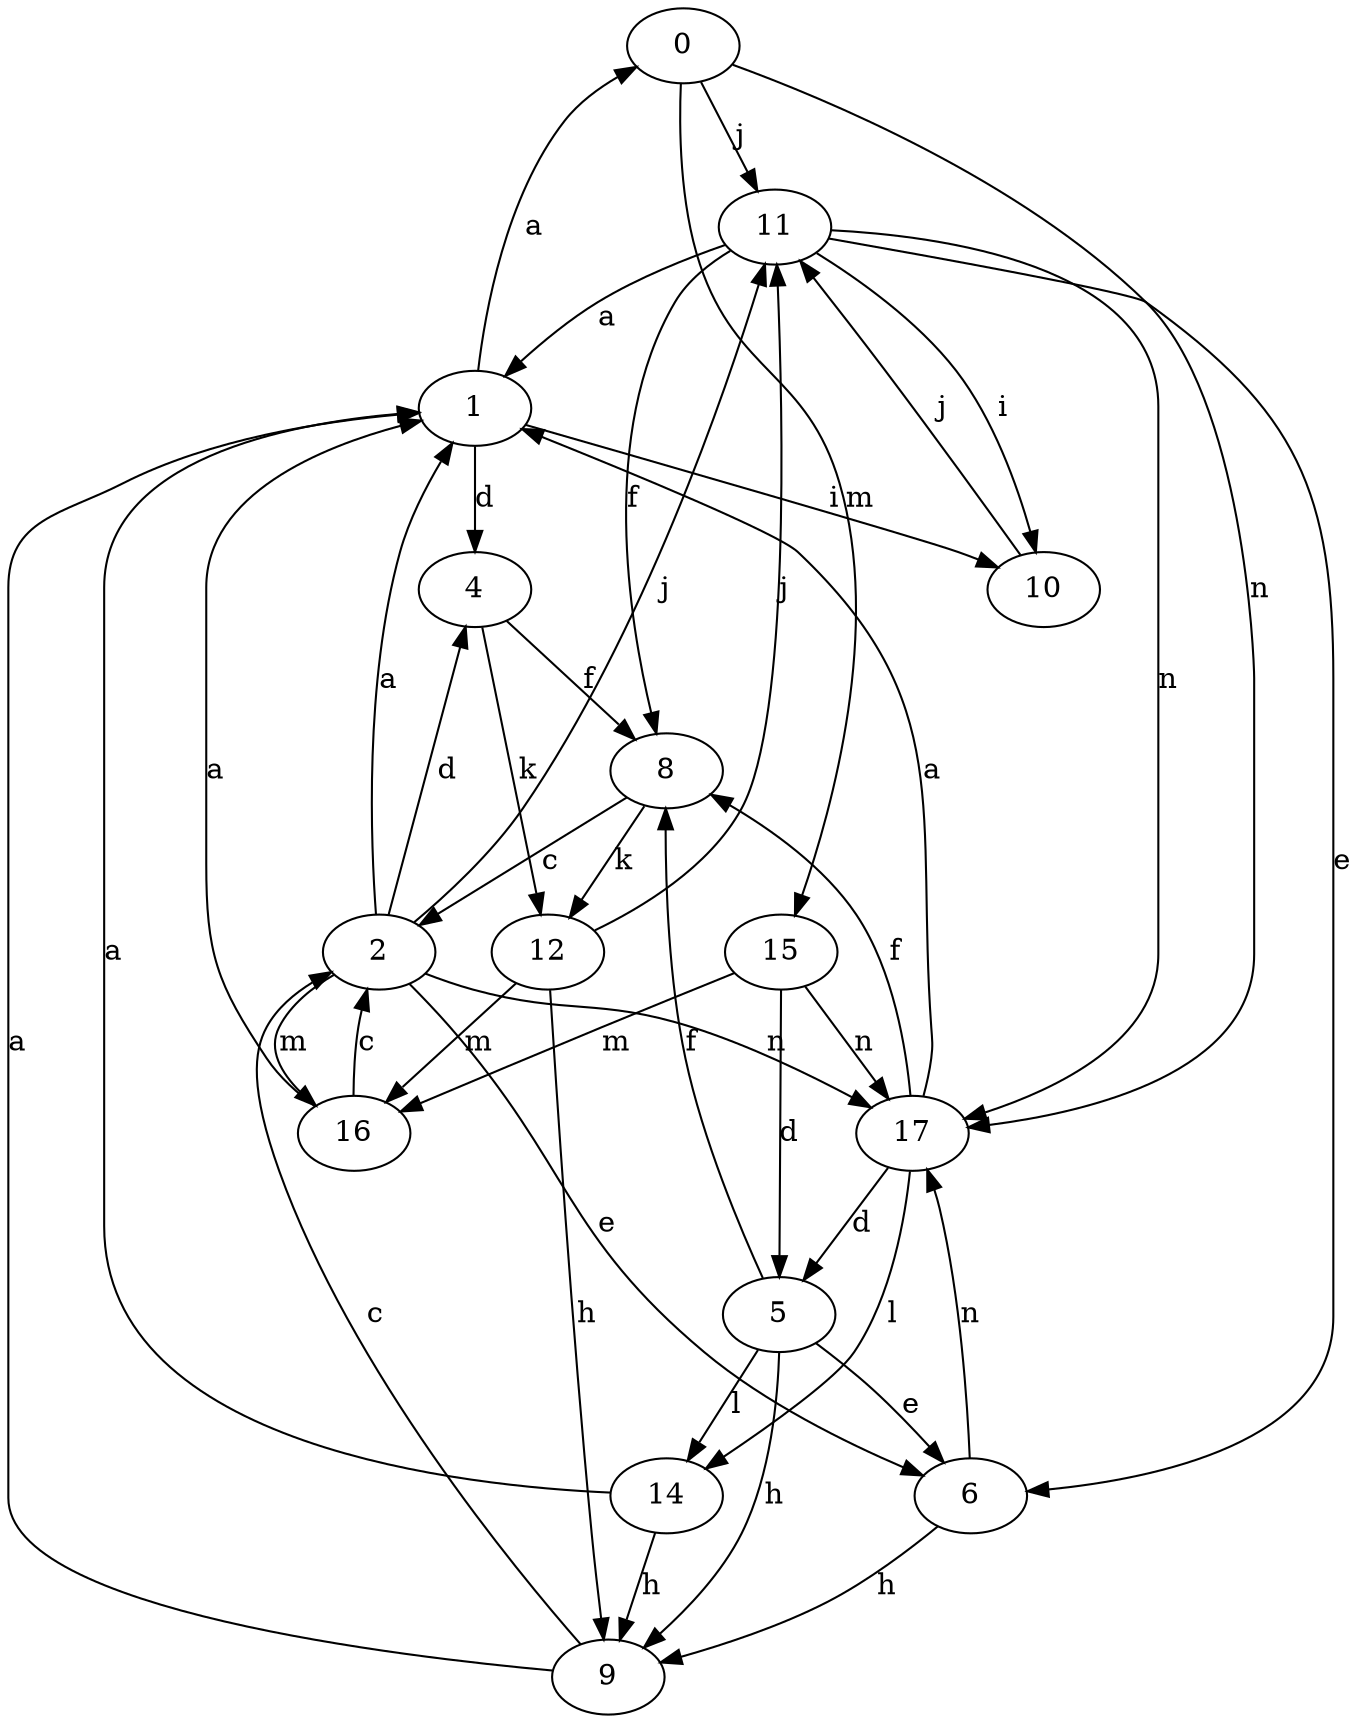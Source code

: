 strict digraph  {
0;
1;
2;
4;
5;
6;
8;
9;
10;
11;
12;
14;
15;
16;
17;
0 -> 11  [label=j];
0 -> 15  [label=m];
0 -> 17  [label=n];
1 -> 0  [label=a];
1 -> 4  [label=d];
1 -> 10  [label=i];
2 -> 1  [label=a];
2 -> 4  [label=d];
2 -> 6  [label=e];
2 -> 11  [label=j];
2 -> 16  [label=m];
2 -> 17  [label=n];
4 -> 8  [label=f];
4 -> 12  [label=k];
5 -> 6  [label=e];
5 -> 8  [label=f];
5 -> 9  [label=h];
5 -> 14  [label=l];
6 -> 9  [label=h];
6 -> 17  [label=n];
8 -> 2  [label=c];
8 -> 12  [label=k];
9 -> 1  [label=a];
9 -> 2  [label=c];
10 -> 11  [label=j];
11 -> 1  [label=a];
11 -> 6  [label=e];
11 -> 8  [label=f];
11 -> 10  [label=i];
11 -> 17  [label=n];
12 -> 9  [label=h];
12 -> 11  [label=j];
12 -> 16  [label=m];
14 -> 1  [label=a];
14 -> 9  [label=h];
15 -> 5  [label=d];
15 -> 16  [label=m];
15 -> 17  [label=n];
16 -> 1  [label=a];
16 -> 2  [label=c];
17 -> 1  [label=a];
17 -> 5  [label=d];
17 -> 8  [label=f];
17 -> 14  [label=l];
}
